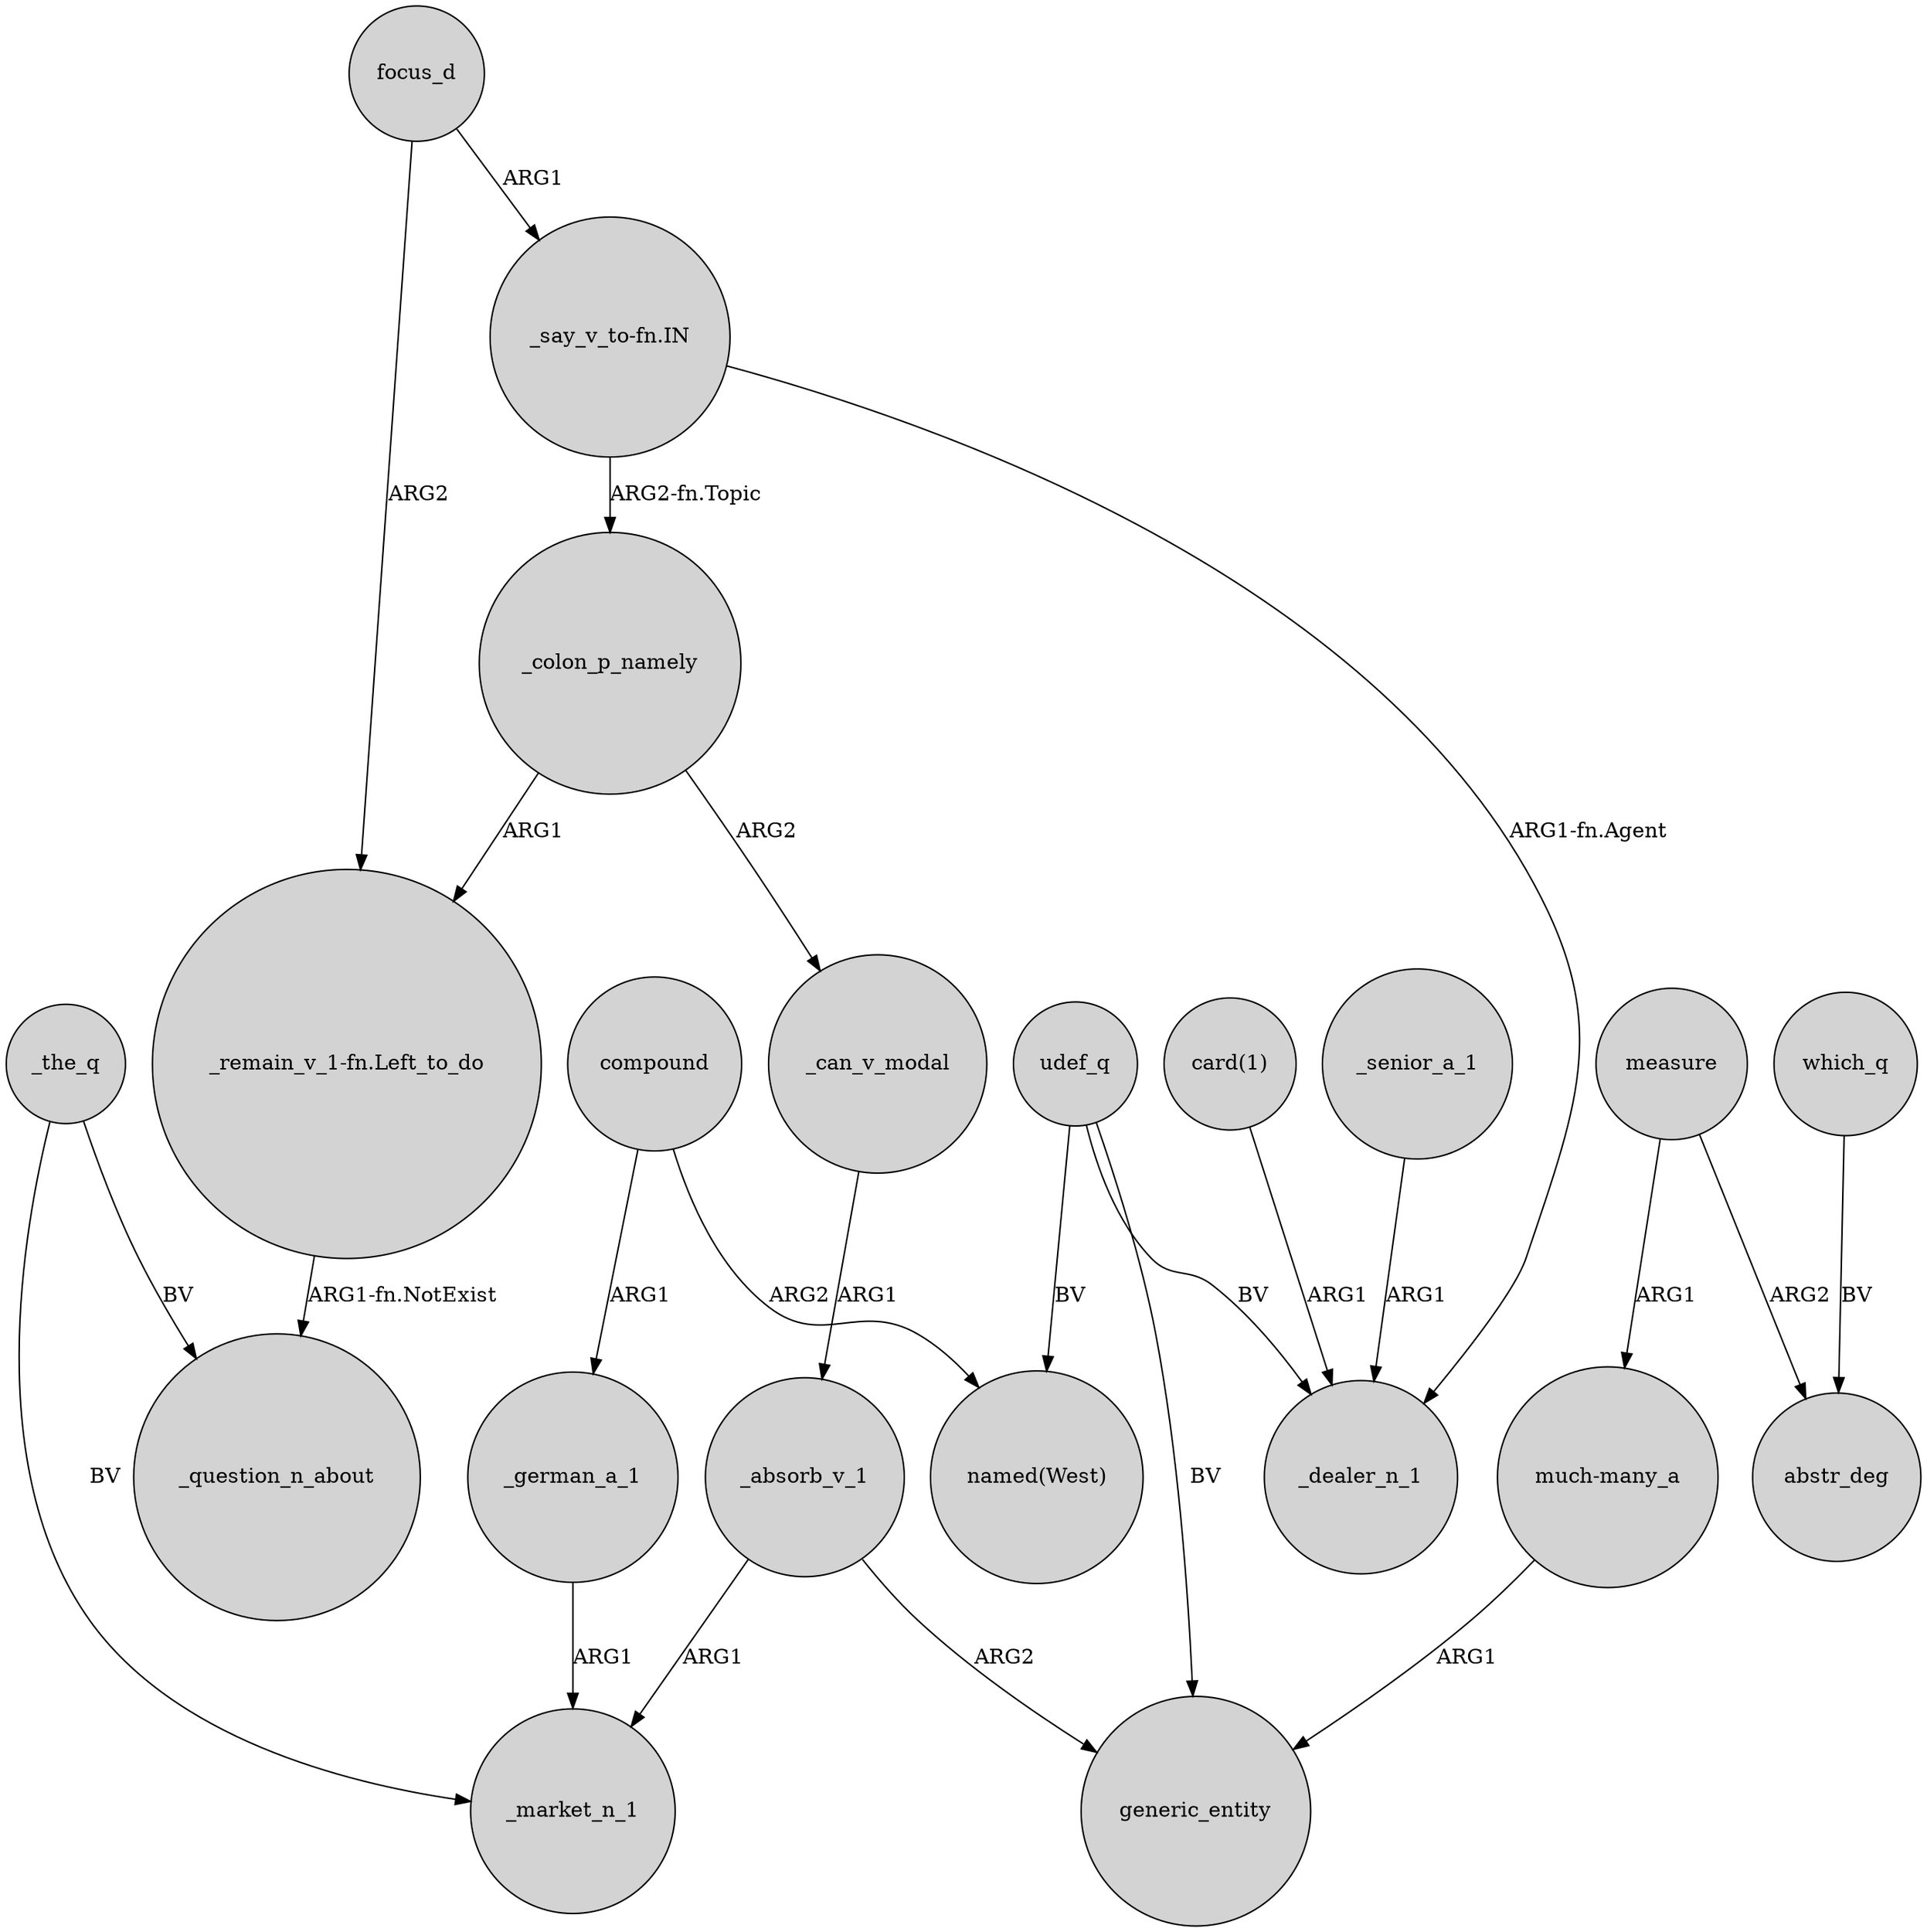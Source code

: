 digraph {
	node [shape=circle style=filled]
	_colon_p_namely -> _can_v_modal [label=ARG2]
	measure -> abstr_deg [label=ARG2]
	"_remain_v_1-fn.Left_to_do" -> _question_n_about [label="ARG1-fn.NotExist"]
	compound -> "named(West)" [label=ARG2]
	_senior_a_1 -> _dealer_n_1 [label=ARG1]
	udef_q -> generic_entity [label=BV]
	_absorb_v_1 -> _market_n_1 [label=ARG1]
	"_say_v_to-fn.IN" -> _dealer_n_1 [label="ARG1-fn.Agent"]
	"card(1)" -> _dealer_n_1 [label=ARG1]
	"much-many_a" -> generic_entity [label=ARG1]
	_absorb_v_1 -> generic_entity [label=ARG2]
	"_say_v_to-fn.IN" -> _colon_p_namely [label="ARG2-fn.Topic"]
	focus_d -> "_remain_v_1-fn.Left_to_do" [label=ARG2]
	udef_q -> "named(West)" [label=BV]
	_german_a_1 -> _market_n_1 [label=ARG1]
	which_q -> abstr_deg [label=BV]
	_colon_p_namely -> "_remain_v_1-fn.Left_to_do" [label=ARG1]
	udef_q -> _dealer_n_1 [label=BV]
	measure -> "much-many_a" [label=ARG1]
	_the_q -> _market_n_1 [label=BV]
	_can_v_modal -> _absorb_v_1 [label=ARG1]
	_the_q -> _question_n_about [label=BV]
	focus_d -> "_say_v_to-fn.IN" [label=ARG1]
	compound -> _german_a_1 [label=ARG1]
}
